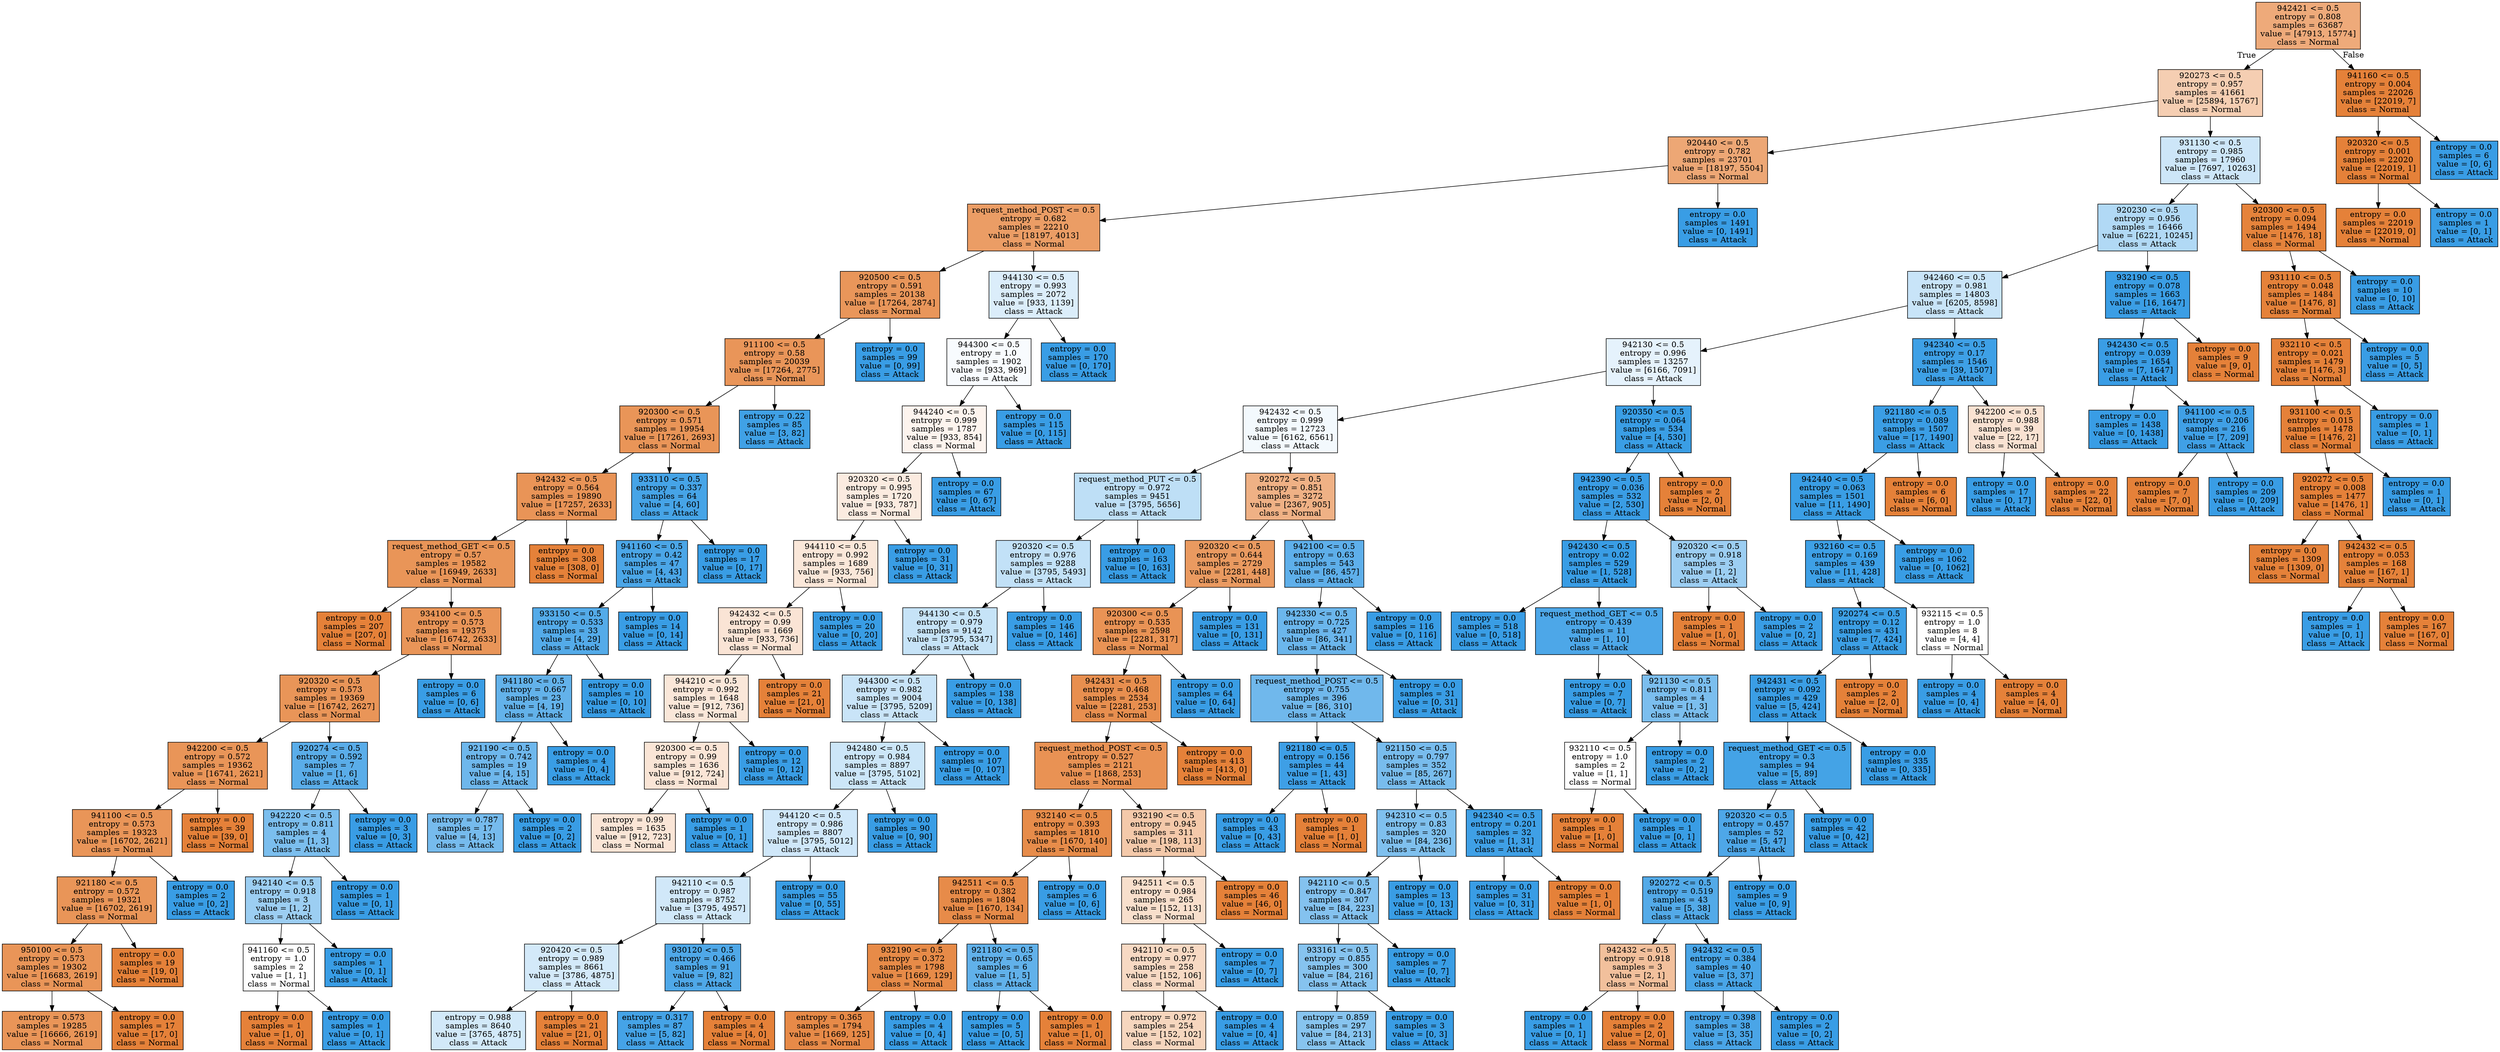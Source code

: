 digraph Tree {
node [shape=box, style="filled", color="black"] ;
0 [label="942421 <= 0.5\nentropy = 0.808\nsamples = 63687\nvalue = [47913, 15774]\nclass = Normal", fillcolor="#eeaa7a"] ;
1 [label="920273 <= 0.5\nentropy = 0.957\nsamples = 41661\nvalue = [25894, 15767]\nclass = Normal", fillcolor="#f5ceb2"] ;
0 -> 1 [labeldistance=2.5, labelangle=45, headlabel="True"] ;
2 [label="920440 <= 0.5\nentropy = 0.782\nsamples = 23701\nvalue = [18197, 5504]\nclass = Normal", fillcolor="#eda775"] ;
1 -> 2 ;
3 [label="request_method_POST <= 0.5\nentropy = 0.682\nsamples = 22210\nvalue = [18197, 4013]\nclass = Normal", fillcolor="#eb9d65"] ;
2 -> 3 ;
4 [label="920500 <= 0.5\nentropy = 0.591\nsamples = 20138\nvalue = [17264, 2874]\nclass = Normal", fillcolor="#e9965a"] ;
3 -> 4 ;
5 [label="911100 <= 0.5\nentropy = 0.58\nsamples = 20039\nvalue = [17264, 2775]\nclass = Normal", fillcolor="#e99559"] ;
4 -> 5 ;
6 [label="920300 <= 0.5\nentropy = 0.571\nsamples = 19954\nvalue = [17261, 2693]\nclass = Normal", fillcolor="#e99558"] ;
5 -> 6 ;
7 [label="942432 <= 0.5\nentropy = 0.564\nsamples = 19890\nvalue = [17257, 2633]\nclass = Normal", fillcolor="#e99457"] ;
6 -> 7 ;
8 [label="request_method_GET <= 0.5\nentropy = 0.57\nsamples = 19582\nvalue = [16949, 2633]\nclass = Normal", fillcolor="#e99558"] ;
7 -> 8 ;
9 [label="entropy = 0.0\nsamples = 207\nvalue = [207, 0]\nclass = Normal", fillcolor="#e58139"] ;
8 -> 9 ;
10 [label="934100 <= 0.5\nentropy = 0.573\nsamples = 19375\nvalue = [16742, 2633]\nclass = Normal", fillcolor="#e99558"] ;
8 -> 10 ;
11 [label="920320 <= 0.5\nentropy = 0.573\nsamples = 19369\nvalue = [16742, 2627]\nclass = Normal", fillcolor="#e99558"] ;
10 -> 11 ;
12 [label="942200 <= 0.5\nentropy = 0.572\nsamples = 19362\nvalue = [16741, 2621]\nclass = Normal", fillcolor="#e99558"] ;
11 -> 12 ;
13 [label="941100 <= 0.5\nentropy = 0.573\nsamples = 19323\nvalue = [16702, 2621]\nclass = Normal", fillcolor="#e99558"] ;
12 -> 13 ;
14 [label="921180 <= 0.5\nentropy = 0.572\nsamples = 19321\nvalue = [16702, 2619]\nclass = Normal", fillcolor="#e99558"] ;
13 -> 14 ;
15 [label="950100 <= 0.5\nentropy = 0.573\nsamples = 19302\nvalue = [16683, 2619]\nclass = Normal", fillcolor="#e99558"] ;
14 -> 15 ;
16 [label="entropy = 0.573\nsamples = 19285\nvalue = [16666, 2619]\nclass = Normal", fillcolor="#e99558"] ;
15 -> 16 ;
17 [label="entropy = 0.0\nsamples = 17\nvalue = [17, 0]\nclass = Normal", fillcolor="#e58139"] ;
15 -> 17 ;
18 [label="entropy = 0.0\nsamples = 19\nvalue = [19, 0]\nclass = Normal", fillcolor="#e58139"] ;
14 -> 18 ;
19 [label="entropy = 0.0\nsamples = 2\nvalue = [0, 2]\nclass = Attack", fillcolor="#399de5"] ;
13 -> 19 ;
20 [label="entropy = 0.0\nsamples = 39\nvalue = [39, 0]\nclass = Normal", fillcolor="#e58139"] ;
12 -> 20 ;
21 [label="920274 <= 0.5\nentropy = 0.592\nsamples = 7\nvalue = [1, 6]\nclass = Attack", fillcolor="#5aade9"] ;
11 -> 21 ;
22 [label="942220 <= 0.5\nentropy = 0.811\nsamples = 4\nvalue = [1, 3]\nclass = Attack", fillcolor="#7bbeee"] ;
21 -> 22 ;
23 [label="942140 <= 0.5\nentropy = 0.918\nsamples = 3\nvalue = [1, 2]\nclass = Attack", fillcolor="#9ccef2"] ;
22 -> 23 ;
24 [label="941160 <= 0.5\nentropy = 1.0\nsamples = 2\nvalue = [1, 1]\nclass = Normal", fillcolor="#ffffff"] ;
23 -> 24 ;
25 [label="entropy = 0.0\nsamples = 1\nvalue = [1, 0]\nclass = Normal", fillcolor="#e58139"] ;
24 -> 25 ;
26 [label="entropy = 0.0\nsamples = 1\nvalue = [0, 1]\nclass = Attack", fillcolor="#399de5"] ;
24 -> 26 ;
27 [label="entropy = 0.0\nsamples = 1\nvalue = [0, 1]\nclass = Attack", fillcolor="#399de5"] ;
23 -> 27 ;
28 [label="entropy = 0.0\nsamples = 1\nvalue = [0, 1]\nclass = Attack", fillcolor="#399de5"] ;
22 -> 28 ;
29 [label="entropy = 0.0\nsamples = 3\nvalue = [0, 3]\nclass = Attack", fillcolor="#399de5"] ;
21 -> 29 ;
30 [label="entropy = 0.0\nsamples = 6\nvalue = [0, 6]\nclass = Attack", fillcolor="#399de5"] ;
10 -> 30 ;
31 [label="entropy = 0.0\nsamples = 308\nvalue = [308, 0]\nclass = Normal", fillcolor="#e58139"] ;
7 -> 31 ;
32 [label="933110 <= 0.5\nentropy = 0.337\nsamples = 64\nvalue = [4, 60]\nclass = Attack", fillcolor="#46a4e7"] ;
6 -> 32 ;
33 [label="941160 <= 0.5\nentropy = 0.42\nsamples = 47\nvalue = [4, 43]\nclass = Attack", fillcolor="#4ba6e7"] ;
32 -> 33 ;
34 [label="933150 <= 0.5\nentropy = 0.533\nsamples = 33\nvalue = [4, 29]\nclass = Attack", fillcolor="#54abe9"] ;
33 -> 34 ;
35 [label="941180 <= 0.5\nentropy = 0.667\nsamples = 23\nvalue = [4, 19]\nclass = Attack", fillcolor="#63b2ea"] ;
34 -> 35 ;
36 [label="921190 <= 0.5\nentropy = 0.742\nsamples = 19\nvalue = [4, 15]\nclass = Attack", fillcolor="#6eb7ec"] ;
35 -> 36 ;
37 [label="entropy = 0.787\nsamples = 17\nvalue = [4, 13]\nclass = Attack", fillcolor="#76bbed"] ;
36 -> 37 ;
38 [label="entropy = 0.0\nsamples = 2\nvalue = [0, 2]\nclass = Attack", fillcolor="#399de5"] ;
36 -> 38 ;
39 [label="entropy = 0.0\nsamples = 4\nvalue = [0, 4]\nclass = Attack", fillcolor="#399de5"] ;
35 -> 39 ;
40 [label="entropy = 0.0\nsamples = 10\nvalue = [0, 10]\nclass = Attack", fillcolor="#399de5"] ;
34 -> 40 ;
41 [label="entropy = 0.0\nsamples = 14\nvalue = [0, 14]\nclass = Attack", fillcolor="#399de5"] ;
33 -> 41 ;
42 [label="entropy = 0.0\nsamples = 17\nvalue = [0, 17]\nclass = Attack", fillcolor="#399de5"] ;
32 -> 42 ;
43 [label="entropy = 0.22\nsamples = 85\nvalue = [3, 82]\nclass = Attack", fillcolor="#40a1e6"] ;
5 -> 43 ;
44 [label="entropy = 0.0\nsamples = 99\nvalue = [0, 99]\nclass = Attack", fillcolor="#399de5"] ;
4 -> 44 ;
45 [label="944130 <= 0.5\nentropy = 0.993\nsamples = 2072\nvalue = [933, 1139]\nclass = Attack", fillcolor="#dbedfa"] ;
3 -> 45 ;
46 [label="944300 <= 0.5\nentropy = 1.0\nsamples = 1902\nvalue = [933, 969]\nclass = Attack", fillcolor="#f8fbfe"] ;
45 -> 46 ;
47 [label="944240 <= 0.5\nentropy = 0.999\nsamples = 1787\nvalue = [933, 854]\nclass = Normal", fillcolor="#fdf4ee"] ;
46 -> 47 ;
48 [label="920320 <= 0.5\nentropy = 0.995\nsamples = 1720\nvalue = [933, 787]\nclass = Normal", fillcolor="#fbebe0"] ;
47 -> 48 ;
49 [label="944110 <= 0.5\nentropy = 0.992\nsamples = 1689\nvalue = [933, 756]\nclass = Normal", fillcolor="#fae7d9"] ;
48 -> 49 ;
50 [label="942432 <= 0.5\nentropy = 0.99\nsamples = 1669\nvalue = [933, 736]\nclass = Normal", fillcolor="#fae4d5"] ;
49 -> 50 ;
51 [label="944210 <= 0.5\nentropy = 0.992\nsamples = 1648\nvalue = [912, 736]\nclass = Normal", fillcolor="#fae7d9"] ;
50 -> 51 ;
52 [label="920300 <= 0.5\nentropy = 0.99\nsamples = 1636\nvalue = [912, 724]\nclass = Normal", fillcolor="#fae5d6"] ;
51 -> 52 ;
53 [label="entropy = 0.99\nsamples = 1635\nvalue = [912, 723]\nclass = Normal", fillcolor="#fae5d6"] ;
52 -> 53 ;
54 [label="entropy = 0.0\nsamples = 1\nvalue = [0, 1]\nclass = Attack", fillcolor="#399de5"] ;
52 -> 54 ;
55 [label="entropy = 0.0\nsamples = 12\nvalue = [0, 12]\nclass = Attack", fillcolor="#399de5"] ;
51 -> 55 ;
56 [label="entropy = 0.0\nsamples = 21\nvalue = [21, 0]\nclass = Normal", fillcolor="#e58139"] ;
50 -> 56 ;
57 [label="entropy = 0.0\nsamples = 20\nvalue = [0, 20]\nclass = Attack", fillcolor="#399de5"] ;
49 -> 57 ;
58 [label="entropy = 0.0\nsamples = 31\nvalue = [0, 31]\nclass = Attack", fillcolor="#399de5"] ;
48 -> 58 ;
59 [label="entropy = 0.0\nsamples = 67\nvalue = [0, 67]\nclass = Attack", fillcolor="#399de5"] ;
47 -> 59 ;
60 [label="entropy = 0.0\nsamples = 115\nvalue = [0, 115]\nclass = Attack", fillcolor="#399de5"] ;
46 -> 60 ;
61 [label="entropy = 0.0\nsamples = 170\nvalue = [0, 170]\nclass = Attack", fillcolor="#399de5"] ;
45 -> 61 ;
62 [label="entropy = 0.0\nsamples = 1491\nvalue = [0, 1491]\nclass = Attack", fillcolor="#399de5"] ;
2 -> 62 ;
63 [label="931130 <= 0.5\nentropy = 0.985\nsamples = 17960\nvalue = [7697, 10263]\nclass = Attack", fillcolor="#cde6f8"] ;
1 -> 63 ;
64 [label="920230 <= 0.5\nentropy = 0.956\nsamples = 16466\nvalue = [6221, 10245]\nclass = Attack", fillcolor="#b1d9f5"] ;
63 -> 64 ;
65 [label="942460 <= 0.5\nentropy = 0.981\nsamples = 14803\nvalue = [6205, 8598]\nclass = Attack", fillcolor="#c8e4f8"] ;
64 -> 65 ;
66 [label="942130 <= 0.5\nentropy = 0.996\nsamples = 13257\nvalue = [6166, 7091]\nclass = Attack", fillcolor="#e5f2fc"] ;
65 -> 66 ;
67 [label="942432 <= 0.5\nentropy = 0.999\nsamples = 12723\nvalue = [6162, 6561]\nclass = Attack", fillcolor="#f3f9fd"] ;
66 -> 67 ;
68 [label="request_method_PUT <= 0.5\nentropy = 0.972\nsamples = 9451\nvalue = [3795, 5656]\nclass = Attack", fillcolor="#bedff6"] ;
67 -> 68 ;
69 [label="920320 <= 0.5\nentropy = 0.976\nsamples = 9288\nvalue = [3795, 5493]\nclass = Attack", fillcolor="#c2e1f7"] ;
68 -> 69 ;
70 [label="944130 <= 0.5\nentropy = 0.979\nsamples = 9142\nvalue = [3795, 5347]\nclass = Attack", fillcolor="#c6e3f7"] ;
69 -> 70 ;
71 [label="944300 <= 0.5\nentropy = 0.982\nsamples = 9004\nvalue = [3795, 5209]\nclass = Attack", fillcolor="#c9e4f8"] ;
70 -> 71 ;
72 [label="942480 <= 0.5\nentropy = 0.984\nsamples = 8897\nvalue = [3795, 5102]\nclass = Attack", fillcolor="#cce6f8"] ;
71 -> 72 ;
73 [label="944120 <= 0.5\nentropy = 0.986\nsamples = 8807\nvalue = [3795, 5012]\nclass = Attack", fillcolor="#cfe7f9"] ;
72 -> 73 ;
74 [label="942110 <= 0.5\nentropy = 0.987\nsamples = 8752\nvalue = [3795, 4957]\nclass = Attack", fillcolor="#d1e8f9"] ;
73 -> 74 ;
75 [label="920420 <= 0.5\nentropy = 0.989\nsamples = 8661\nvalue = [3786, 4875]\nclass = Attack", fillcolor="#d3e9f9"] ;
74 -> 75 ;
76 [label="entropy = 0.988\nsamples = 8640\nvalue = [3765, 4875]\nclass = Attack", fillcolor="#d2e9f9"] ;
75 -> 76 ;
77 [label="entropy = 0.0\nsamples = 21\nvalue = [21, 0]\nclass = Normal", fillcolor="#e58139"] ;
75 -> 77 ;
78 [label="930120 <= 0.5\nentropy = 0.466\nsamples = 91\nvalue = [9, 82]\nclass = Attack", fillcolor="#4fa8e8"] ;
74 -> 78 ;
79 [label="entropy = 0.317\nsamples = 87\nvalue = [5, 82]\nclass = Attack", fillcolor="#45a3e7"] ;
78 -> 79 ;
80 [label="entropy = 0.0\nsamples = 4\nvalue = [4, 0]\nclass = Normal", fillcolor="#e58139"] ;
78 -> 80 ;
81 [label="entropy = 0.0\nsamples = 55\nvalue = [0, 55]\nclass = Attack", fillcolor="#399de5"] ;
73 -> 81 ;
82 [label="entropy = 0.0\nsamples = 90\nvalue = [0, 90]\nclass = Attack", fillcolor="#399de5"] ;
72 -> 82 ;
83 [label="entropy = 0.0\nsamples = 107\nvalue = [0, 107]\nclass = Attack", fillcolor="#399de5"] ;
71 -> 83 ;
84 [label="entropy = 0.0\nsamples = 138\nvalue = [0, 138]\nclass = Attack", fillcolor="#399de5"] ;
70 -> 84 ;
85 [label="entropy = 0.0\nsamples = 146\nvalue = [0, 146]\nclass = Attack", fillcolor="#399de5"] ;
69 -> 85 ;
86 [label="entropy = 0.0\nsamples = 163\nvalue = [0, 163]\nclass = Attack", fillcolor="#399de5"] ;
68 -> 86 ;
87 [label="920272 <= 0.5\nentropy = 0.851\nsamples = 3272\nvalue = [2367, 905]\nclass = Normal", fillcolor="#efb185"] ;
67 -> 87 ;
88 [label="920320 <= 0.5\nentropy = 0.644\nsamples = 2729\nvalue = [2281, 448]\nclass = Normal", fillcolor="#ea9a60"] ;
87 -> 88 ;
89 [label="920300 <= 0.5\nentropy = 0.535\nsamples = 2598\nvalue = [2281, 317]\nclass = Normal", fillcolor="#e99355"] ;
88 -> 89 ;
90 [label="942431 <= 0.5\nentropy = 0.468\nsamples = 2534\nvalue = [2281, 253]\nclass = Normal", fillcolor="#e88f4f"] ;
89 -> 90 ;
91 [label="request_method_POST <= 0.5\nentropy = 0.527\nsamples = 2121\nvalue = [1868, 253]\nclass = Normal", fillcolor="#e99254"] ;
90 -> 91 ;
92 [label="932140 <= 0.5\nentropy = 0.393\nsamples = 1810\nvalue = [1670, 140]\nclass = Normal", fillcolor="#e78c4a"] ;
91 -> 92 ;
93 [label="942511 <= 0.5\nentropy = 0.382\nsamples = 1804\nvalue = [1670, 134]\nclass = Normal", fillcolor="#e78b49"] ;
92 -> 93 ;
94 [label="932190 <= 0.5\nentropy = 0.372\nsamples = 1798\nvalue = [1669, 129]\nclass = Normal", fillcolor="#e78b48"] ;
93 -> 94 ;
95 [label="entropy = 0.365\nsamples = 1794\nvalue = [1669, 125]\nclass = Normal", fillcolor="#e78a48"] ;
94 -> 95 ;
96 [label="entropy = 0.0\nsamples = 4\nvalue = [0, 4]\nclass = Attack", fillcolor="#399de5"] ;
94 -> 96 ;
97 [label="921180 <= 0.5\nentropy = 0.65\nsamples = 6\nvalue = [1, 5]\nclass = Attack", fillcolor="#61b1ea"] ;
93 -> 97 ;
98 [label="entropy = 0.0\nsamples = 5\nvalue = [0, 5]\nclass = Attack", fillcolor="#399de5"] ;
97 -> 98 ;
99 [label="entropy = 0.0\nsamples = 1\nvalue = [1, 0]\nclass = Normal", fillcolor="#e58139"] ;
97 -> 99 ;
100 [label="entropy = 0.0\nsamples = 6\nvalue = [0, 6]\nclass = Attack", fillcolor="#399de5"] ;
92 -> 100 ;
101 [label="932190 <= 0.5\nentropy = 0.945\nsamples = 311\nvalue = [198, 113]\nclass = Normal", fillcolor="#f4c9aa"] ;
91 -> 101 ;
102 [label="942511 <= 0.5\nentropy = 0.984\nsamples = 265\nvalue = [152, 113]\nclass = Normal", fillcolor="#f8dfcc"] ;
101 -> 102 ;
103 [label="942110 <= 0.5\nentropy = 0.977\nsamples = 258\nvalue = [152, 106]\nclass = Normal", fillcolor="#f7d9c3"] ;
102 -> 103 ;
104 [label="entropy = 0.972\nsamples = 254\nvalue = [152, 102]\nclass = Normal", fillcolor="#f6d6be"] ;
103 -> 104 ;
105 [label="entropy = 0.0\nsamples = 4\nvalue = [0, 4]\nclass = Attack", fillcolor="#399de5"] ;
103 -> 105 ;
106 [label="entropy = 0.0\nsamples = 7\nvalue = [0, 7]\nclass = Attack", fillcolor="#399de5"] ;
102 -> 106 ;
107 [label="entropy = 0.0\nsamples = 46\nvalue = [46, 0]\nclass = Normal", fillcolor="#e58139"] ;
101 -> 107 ;
108 [label="entropy = 0.0\nsamples = 413\nvalue = [413, 0]\nclass = Normal", fillcolor="#e58139"] ;
90 -> 108 ;
109 [label="entropy = 0.0\nsamples = 64\nvalue = [0, 64]\nclass = Attack", fillcolor="#399de5"] ;
89 -> 109 ;
110 [label="entropy = 0.0\nsamples = 131\nvalue = [0, 131]\nclass = Attack", fillcolor="#399de5"] ;
88 -> 110 ;
111 [label="942100 <= 0.5\nentropy = 0.63\nsamples = 543\nvalue = [86, 457]\nclass = Attack", fillcolor="#5eafea"] ;
87 -> 111 ;
112 [label="942330 <= 0.5\nentropy = 0.725\nsamples = 427\nvalue = [86, 341]\nclass = Attack", fillcolor="#6bb6ec"] ;
111 -> 112 ;
113 [label="request_method_POST <= 0.5\nentropy = 0.755\nsamples = 396\nvalue = [86, 310]\nclass = Attack", fillcolor="#70b8ec"] ;
112 -> 113 ;
114 [label="921180 <= 0.5\nentropy = 0.156\nsamples = 44\nvalue = [1, 43]\nclass = Attack", fillcolor="#3e9fe6"] ;
113 -> 114 ;
115 [label="entropy = 0.0\nsamples = 43\nvalue = [0, 43]\nclass = Attack", fillcolor="#399de5"] ;
114 -> 115 ;
116 [label="entropy = 0.0\nsamples = 1\nvalue = [1, 0]\nclass = Normal", fillcolor="#e58139"] ;
114 -> 116 ;
117 [label="921150 <= 0.5\nentropy = 0.797\nsamples = 352\nvalue = [85, 267]\nclass = Attack", fillcolor="#78bced"] ;
113 -> 117 ;
118 [label="942310 <= 0.5\nentropy = 0.83\nsamples = 320\nvalue = [84, 236]\nclass = Attack", fillcolor="#7fc0ee"] ;
117 -> 118 ;
119 [label="942110 <= 0.5\nentropy = 0.847\nsamples = 307\nvalue = [84, 223]\nclass = Attack", fillcolor="#84c2ef"] ;
118 -> 119 ;
120 [label="933161 <= 0.5\nentropy = 0.855\nsamples = 300\nvalue = [84, 216]\nclass = Attack", fillcolor="#86c3ef"] ;
119 -> 120 ;
121 [label="entropy = 0.859\nsamples = 297\nvalue = [84, 213]\nclass = Attack", fillcolor="#87c4ef"] ;
120 -> 121 ;
122 [label="entropy = 0.0\nsamples = 3\nvalue = [0, 3]\nclass = Attack", fillcolor="#399de5"] ;
120 -> 122 ;
123 [label="entropy = 0.0\nsamples = 7\nvalue = [0, 7]\nclass = Attack", fillcolor="#399de5"] ;
119 -> 123 ;
124 [label="entropy = 0.0\nsamples = 13\nvalue = [0, 13]\nclass = Attack", fillcolor="#399de5"] ;
118 -> 124 ;
125 [label="942340 <= 0.5\nentropy = 0.201\nsamples = 32\nvalue = [1, 31]\nclass = Attack", fillcolor="#3fa0e6"] ;
117 -> 125 ;
126 [label="entropy = 0.0\nsamples = 31\nvalue = [0, 31]\nclass = Attack", fillcolor="#399de5"] ;
125 -> 126 ;
127 [label="entropy = 0.0\nsamples = 1\nvalue = [1, 0]\nclass = Normal", fillcolor="#e58139"] ;
125 -> 127 ;
128 [label="entropy = 0.0\nsamples = 31\nvalue = [0, 31]\nclass = Attack", fillcolor="#399de5"] ;
112 -> 128 ;
129 [label="entropy = 0.0\nsamples = 116\nvalue = [0, 116]\nclass = Attack", fillcolor="#399de5"] ;
111 -> 129 ;
130 [label="920350 <= 0.5\nentropy = 0.064\nsamples = 534\nvalue = [4, 530]\nclass = Attack", fillcolor="#3a9ee5"] ;
66 -> 130 ;
131 [label="942390 <= 0.5\nentropy = 0.036\nsamples = 532\nvalue = [2, 530]\nclass = Attack", fillcolor="#3a9de5"] ;
130 -> 131 ;
132 [label="942430 <= 0.5\nentropy = 0.02\nsamples = 529\nvalue = [1, 528]\nclass = Attack", fillcolor="#399de5"] ;
131 -> 132 ;
133 [label="entropy = 0.0\nsamples = 518\nvalue = [0, 518]\nclass = Attack", fillcolor="#399de5"] ;
132 -> 133 ;
134 [label="request_method_GET <= 0.5\nentropy = 0.439\nsamples = 11\nvalue = [1, 10]\nclass = Attack", fillcolor="#4da7e8"] ;
132 -> 134 ;
135 [label="entropy = 0.0\nsamples = 7\nvalue = [0, 7]\nclass = Attack", fillcolor="#399de5"] ;
134 -> 135 ;
136 [label="921130 <= 0.5\nentropy = 0.811\nsamples = 4\nvalue = [1, 3]\nclass = Attack", fillcolor="#7bbeee"] ;
134 -> 136 ;
137 [label="932110 <= 0.5\nentropy = 1.0\nsamples = 2\nvalue = [1, 1]\nclass = Normal", fillcolor="#ffffff"] ;
136 -> 137 ;
138 [label="entropy = 0.0\nsamples = 1\nvalue = [1, 0]\nclass = Normal", fillcolor="#e58139"] ;
137 -> 138 ;
139 [label="entropy = 0.0\nsamples = 1\nvalue = [0, 1]\nclass = Attack", fillcolor="#399de5"] ;
137 -> 139 ;
140 [label="entropy = 0.0\nsamples = 2\nvalue = [0, 2]\nclass = Attack", fillcolor="#399de5"] ;
136 -> 140 ;
141 [label="920320 <= 0.5\nentropy = 0.918\nsamples = 3\nvalue = [1, 2]\nclass = Attack", fillcolor="#9ccef2"] ;
131 -> 141 ;
142 [label="entropy = 0.0\nsamples = 1\nvalue = [1, 0]\nclass = Normal", fillcolor="#e58139"] ;
141 -> 142 ;
143 [label="entropy = 0.0\nsamples = 2\nvalue = [0, 2]\nclass = Attack", fillcolor="#399de5"] ;
141 -> 143 ;
144 [label="entropy = 0.0\nsamples = 2\nvalue = [2, 0]\nclass = Normal", fillcolor="#e58139"] ;
130 -> 144 ;
145 [label="942340 <= 0.5\nentropy = 0.17\nsamples = 1546\nvalue = [39, 1507]\nclass = Attack", fillcolor="#3ea0e6"] ;
65 -> 145 ;
146 [label="921180 <= 0.5\nentropy = 0.089\nsamples = 1507\nvalue = [17, 1490]\nclass = Attack", fillcolor="#3b9ee5"] ;
145 -> 146 ;
147 [label="942440 <= 0.5\nentropy = 0.063\nsamples = 1501\nvalue = [11, 1490]\nclass = Attack", fillcolor="#3a9ee5"] ;
146 -> 147 ;
148 [label="932160 <= 0.5\nentropy = 0.169\nsamples = 439\nvalue = [11, 428]\nclass = Attack", fillcolor="#3ea0e6"] ;
147 -> 148 ;
149 [label="920274 <= 0.5\nentropy = 0.12\nsamples = 431\nvalue = [7, 424]\nclass = Attack", fillcolor="#3c9fe5"] ;
148 -> 149 ;
150 [label="942431 <= 0.5\nentropy = 0.092\nsamples = 429\nvalue = [5, 424]\nclass = Attack", fillcolor="#3b9ee5"] ;
149 -> 150 ;
151 [label="request_method_GET <= 0.5\nentropy = 0.3\nsamples = 94\nvalue = [5, 89]\nclass = Attack", fillcolor="#44a3e6"] ;
150 -> 151 ;
152 [label="920320 <= 0.5\nentropy = 0.457\nsamples = 52\nvalue = [5, 47]\nclass = Attack", fillcolor="#4ea7e8"] ;
151 -> 152 ;
153 [label="920272 <= 0.5\nentropy = 0.519\nsamples = 43\nvalue = [5, 38]\nclass = Attack", fillcolor="#53aae8"] ;
152 -> 153 ;
154 [label="942432 <= 0.5\nentropy = 0.918\nsamples = 3\nvalue = [2, 1]\nclass = Normal", fillcolor="#f2c09c"] ;
153 -> 154 ;
155 [label="entropy = 0.0\nsamples = 1\nvalue = [0, 1]\nclass = Attack", fillcolor="#399de5"] ;
154 -> 155 ;
156 [label="entropy = 0.0\nsamples = 2\nvalue = [2, 0]\nclass = Normal", fillcolor="#e58139"] ;
154 -> 156 ;
157 [label="942432 <= 0.5\nentropy = 0.384\nsamples = 40\nvalue = [3, 37]\nclass = Attack", fillcolor="#49a5e7"] ;
153 -> 157 ;
158 [label="entropy = 0.398\nsamples = 38\nvalue = [3, 35]\nclass = Attack", fillcolor="#4aa5e7"] ;
157 -> 158 ;
159 [label="entropy = 0.0\nsamples = 2\nvalue = [0, 2]\nclass = Attack", fillcolor="#399de5"] ;
157 -> 159 ;
160 [label="entropy = 0.0\nsamples = 9\nvalue = [0, 9]\nclass = Attack", fillcolor="#399de5"] ;
152 -> 160 ;
161 [label="entropy = 0.0\nsamples = 42\nvalue = [0, 42]\nclass = Attack", fillcolor="#399de5"] ;
151 -> 161 ;
162 [label="entropy = 0.0\nsamples = 335\nvalue = [0, 335]\nclass = Attack", fillcolor="#399de5"] ;
150 -> 162 ;
163 [label="entropy = 0.0\nsamples = 2\nvalue = [2, 0]\nclass = Normal", fillcolor="#e58139"] ;
149 -> 163 ;
164 [label="932115 <= 0.5\nentropy = 1.0\nsamples = 8\nvalue = [4, 4]\nclass = Normal", fillcolor="#ffffff"] ;
148 -> 164 ;
165 [label="entropy = 0.0\nsamples = 4\nvalue = [0, 4]\nclass = Attack", fillcolor="#399de5"] ;
164 -> 165 ;
166 [label="entropy = 0.0\nsamples = 4\nvalue = [4, 0]\nclass = Normal", fillcolor="#e58139"] ;
164 -> 166 ;
167 [label="entropy = 0.0\nsamples = 1062\nvalue = [0, 1062]\nclass = Attack", fillcolor="#399de5"] ;
147 -> 167 ;
168 [label="entropy = 0.0\nsamples = 6\nvalue = [6, 0]\nclass = Normal", fillcolor="#e58139"] ;
146 -> 168 ;
169 [label="942200 <= 0.5\nentropy = 0.988\nsamples = 39\nvalue = [22, 17]\nclass = Normal", fillcolor="#f9e2d2"] ;
145 -> 169 ;
170 [label="entropy = 0.0\nsamples = 17\nvalue = [0, 17]\nclass = Attack", fillcolor="#399de5"] ;
169 -> 170 ;
171 [label="entropy = 0.0\nsamples = 22\nvalue = [22, 0]\nclass = Normal", fillcolor="#e58139"] ;
169 -> 171 ;
172 [label="932190 <= 0.5\nentropy = 0.078\nsamples = 1663\nvalue = [16, 1647]\nclass = Attack", fillcolor="#3b9ee5"] ;
64 -> 172 ;
173 [label="942430 <= 0.5\nentropy = 0.039\nsamples = 1654\nvalue = [7, 1647]\nclass = Attack", fillcolor="#3a9de5"] ;
172 -> 173 ;
174 [label="entropy = 0.0\nsamples = 1438\nvalue = [0, 1438]\nclass = Attack", fillcolor="#399de5"] ;
173 -> 174 ;
175 [label="941100 <= 0.5\nentropy = 0.206\nsamples = 216\nvalue = [7, 209]\nclass = Attack", fillcolor="#40a0e6"] ;
173 -> 175 ;
176 [label="entropy = 0.0\nsamples = 7\nvalue = [7, 0]\nclass = Normal", fillcolor="#e58139"] ;
175 -> 176 ;
177 [label="entropy = 0.0\nsamples = 209\nvalue = [0, 209]\nclass = Attack", fillcolor="#399de5"] ;
175 -> 177 ;
178 [label="entropy = 0.0\nsamples = 9\nvalue = [9, 0]\nclass = Normal", fillcolor="#e58139"] ;
172 -> 178 ;
179 [label="920300 <= 0.5\nentropy = 0.094\nsamples = 1494\nvalue = [1476, 18]\nclass = Normal", fillcolor="#e5833b"] ;
63 -> 179 ;
180 [label="931110 <= 0.5\nentropy = 0.048\nsamples = 1484\nvalue = [1476, 8]\nclass = Normal", fillcolor="#e5823a"] ;
179 -> 180 ;
181 [label="932110 <= 0.5\nentropy = 0.021\nsamples = 1479\nvalue = [1476, 3]\nclass = Normal", fillcolor="#e58139"] ;
180 -> 181 ;
182 [label="931100 <= 0.5\nentropy = 0.015\nsamples = 1478\nvalue = [1476, 2]\nclass = Normal", fillcolor="#e58139"] ;
181 -> 182 ;
183 [label="920272 <= 0.5\nentropy = 0.008\nsamples = 1477\nvalue = [1476, 1]\nclass = Normal", fillcolor="#e58139"] ;
182 -> 183 ;
184 [label="entropy = 0.0\nsamples = 1309\nvalue = [1309, 0]\nclass = Normal", fillcolor="#e58139"] ;
183 -> 184 ;
185 [label="942432 <= 0.5\nentropy = 0.053\nsamples = 168\nvalue = [167, 1]\nclass = Normal", fillcolor="#e5823a"] ;
183 -> 185 ;
186 [label="entropy = 0.0\nsamples = 1\nvalue = [0, 1]\nclass = Attack", fillcolor="#399de5"] ;
185 -> 186 ;
187 [label="entropy = 0.0\nsamples = 167\nvalue = [167, 0]\nclass = Normal", fillcolor="#e58139"] ;
185 -> 187 ;
188 [label="entropy = 0.0\nsamples = 1\nvalue = [0, 1]\nclass = Attack", fillcolor="#399de5"] ;
182 -> 188 ;
189 [label="entropy = 0.0\nsamples = 1\nvalue = [0, 1]\nclass = Attack", fillcolor="#399de5"] ;
181 -> 189 ;
190 [label="entropy = 0.0\nsamples = 5\nvalue = [0, 5]\nclass = Attack", fillcolor="#399de5"] ;
180 -> 190 ;
191 [label="entropy = 0.0\nsamples = 10\nvalue = [0, 10]\nclass = Attack", fillcolor="#399de5"] ;
179 -> 191 ;
192 [label="941160 <= 0.5\nentropy = 0.004\nsamples = 22026\nvalue = [22019, 7]\nclass = Normal", fillcolor="#e58139"] ;
0 -> 192 [labeldistance=2.5, labelangle=-45, headlabel="False"] ;
193 [label="920320 <= 0.5\nentropy = 0.001\nsamples = 22020\nvalue = [22019, 1]\nclass = Normal", fillcolor="#e58139"] ;
192 -> 193 ;
194 [label="entropy = 0.0\nsamples = 22019\nvalue = [22019, 0]\nclass = Normal", fillcolor="#e58139"] ;
193 -> 194 ;
195 [label="entropy = 0.0\nsamples = 1\nvalue = [0, 1]\nclass = Attack", fillcolor="#399de5"] ;
193 -> 195 ;
196 [label="entropy = 0.0\nsamples = 6\nvalue = [0, 6]\nclass = Attack", fillcolor="#399de5"] ;
192 -> 196 ;
}